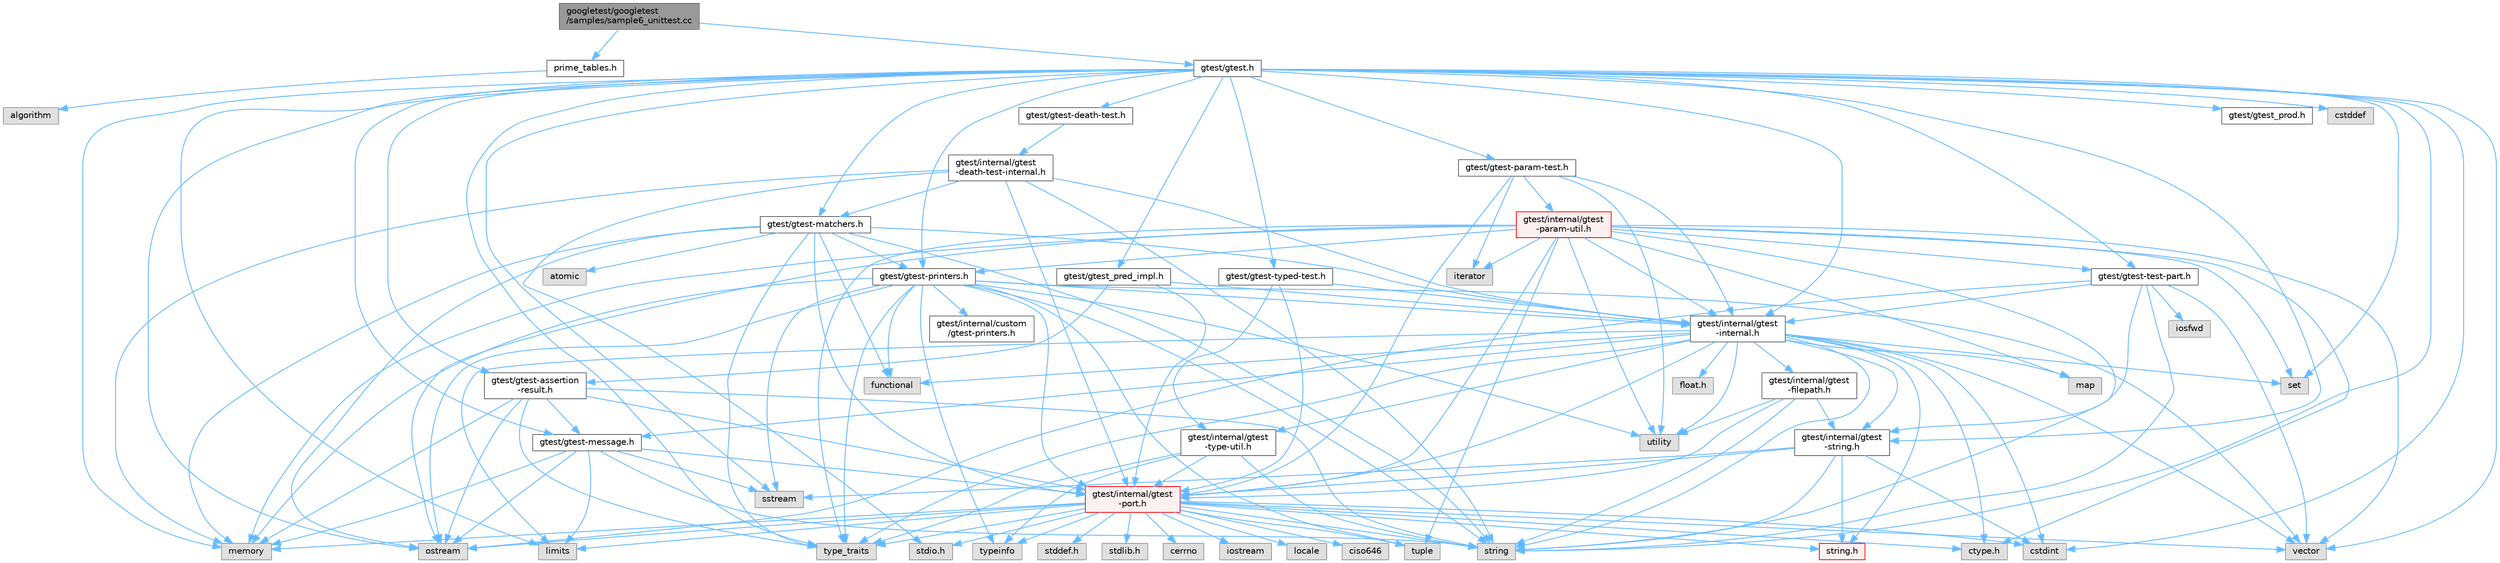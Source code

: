 digraph "googletest/googletest/samples/sample6_unittest.cc"
{
 // LATEX_PDF_SIZE
  bgcolor="transparent";
  edge [fontname=Helvetica,fontsize=10,labelfontname=Helvetica,labelfontsize=10];
  node [fontname=Helvetica,fontsize=10,shape=box,height=0.2,width=0.4];
  Node1 [id="Node000001",label="googletest/googletest\l/samples/sample6_unittest.cc",height=0.2,width=0.4,color="gray40", fillcolor="grey60", style="filled", fontcolor="black",tooltip=" "];
  Node1 -> Node2 [id="edge147_Node000001_Node000002",color="steelblue1",style="solid",tooltip=" "];
  Node2 [id="Node000002",label="prime_tables.h",height=0.2,width=0.4,color="grey40", fillcolor="white", style="filled",URL="$prime__tables_8h.html",tooltip=" "];
  Node2 -> Node3 [id="edge148_Node000002_Node000003",color="steelblue1",style="solid",tooltip=" "];
  Node3 [id="Node000003",label="algorithm",height=0.2,width=0.4,color="grey60", fillcolor="#E0E0E0", style="filled",tooltip=" "];
  Node1 -> Node4 [id="edge149_Node000001_Node000004",color="steelblue1",style="solid",tooltip=" "];
  Node4 [id="Node000004",label="gtest/gtest.h",height=0.2,width=0.4,color="grey40", fillcolor="white", style="filled",URL="$gtest_8h.html",tooltip=" "];
  Node4 -> Node5 [id="edge150_Node000004_Node000005",color="steelblue1",style="solid",tooltip=" "];
  Node5 [id="Node000005",label="cstddef",height=0.2,width=0.4,color="grey60", fillcolor="#E0E0E0", style="filled",tooltip=" "];
  Node4 -> Node6 [id="edge151_Node000004_Node000006",color="steelblue1",style="solid",tooltip=" "];
  Node6 [id="Node000006",label="cstdint",height=0.2,width=0.4,color="grey60", fillcolor="#E0E0E0", style="filled",tooltip=" "];
  Node4 -> Node7 [id="edge152_Node000004_Node000007",color="steelblue1",style="solid",tooltip=" "];
  Node7 [id="Node000007",label="limits",height=0.2,width=0.4,color="grey60", fillcolor="#E0E0E0", style="filled",tooltip=" "];
  Node4 -> Node8 [id="edge153_Node000004_Node000008",color="steelblue1",style="solid",tooltip=" "];
  Node8 [id="Node000008",label="memory",height=0.2,width=0.4,color="grey60", fillcolor="#E0E0E0", style="filled",tooltip=" "];
  Node4 -> Node9 [id="edge154_Node000004_Node000009",color="steelblue1",style="solid",tooltip=" "];
  Node9 [id="Node000009",label="ostream",height=0.2,width=0.4,color="grey60", fillcolor="#E0E0E0", style="filled",tooltip=" "];
  Node4 -> Node10 [id="edge155_Node000004_Node000010",color="steelblue1",style="solid",tooltip=" "];
  Node10 [id="Node000010",label="set",height=0.2,width=0.4,color="grey60", fillcolor="#E0E0E0", style="filled",tooltip=" "];
  Node4 -> Node11 [id="edge156_Node000004_Node000011",color="steelblue1",style="solid",tooltip=" "];
  Node11 [id="Node000011",label="sstream",height=0.2,width=0.4,color="grey60", fillcolor="#E0E0E0", style="filled",tooltip=" "];
  Node4 -> Node12 [id="edge157_Node000004_Node000012",color="steelblue1",style="solid",tooltip=" "];
  Node12 [id="Node000012",label="string",height=0.2,width=0.4,color="grey60", fillcolor="#E0E0E0", style="filled",tooltip=" "];
  Node4 -> Node13 [id="edge158_Node000004_Node000013",color="steelblue1",style="solid",tooltip=" "];
  Node13 [id="Node000013",label="type_traits",height=0.2,width=0.4,color="grey60", fillcolor="#E0E0E0", style="filled",tooltip=" "];
  Node4 -> Node14 [id="edge159_Node000004_Node000014",color="steelblue1",style="solid",tooltip=" "];
  Node14 [id="Node000014",label="vector",height=0.2,width=0.4,color="grey60", fillcolor="#E0E0E0", style="filled",tooltip=" "];
  Node4 -> Node15 [id="edge160_Node000004_Node000015",color="steelblue1",style="solid",tooltip=" "];
  Node15 [id="Node000015",label="gtest/gtest-assertion\l-result.h",height=0.2,width=0.4,color="grey40", fillcolor="white", style="filled",URL="$gtest-assertion-result_8h.html",tooltip=" "];
  Node15 -> Node8 [id="edge161_Node000015_Node000008",color="steelblue1",style="solid",tooltip=" "];
  Node15 -> Node9 [id="edge162_Node000015_Node000009",color="steelblue1",style="solid",tooltip=" "];
  Node15 -> Node12 [id="edge163_Node000015_Node000012",color="steelblue1",style="solid",tooltip=" "];
  Node15 -> Node13 [id="edge164_Node000015_Node000013",color="steelblue1",style="solid",tooltip=" "];
  Node15 -> Node16 [id="edge165_Node000015_Node000016",color="steelblue1",style="solid",tooltip=" "];
  Node16 [id="Node000016",label="gtest/gtest-message.h",height=0.2,width=0.4,color="grey40", fillcolor="white", style="filled",URL="$gtest-message_8h.html",tooltip=" "];
  Node16 -> Node7 [id="edge166_Node000016_Node000007",color="steelblue1",style="solid",tooltip=" "];
  Node16 -> Node8 [id="edge167_Node000016_Node000008",color="steelblue1",style="solid",tooltip=" "];
  Node16 -> Node9 [id="edge168_Node000016_Node000009",color="steelblue1",style="solid",tooltip=" "];
  Node16 -> Node11 [id="edge169_Node000016_Node000011",color="steelblue1",style="solid",tooltip=" "];
  Node16 -> Node12 [id="edge170_Node000016_Node000012",color="steelblue1",style="solid",tooltip=" "];
  Node16 -> Node17 [id="edge171_Node000016_Node000017",color="steelblue1",style="solid",tooltip=" "];
  Node17 [id="Node000017",label="gtest/internal/gtest\l-port.h",height=0.2,width=0.4,color="red", fillcolor="#FFF0F0", style="filled",URL="$gtest-port_8h.html",tooltip=" "];
  Node17 -> Node18 [id="edge172_Node000017_Node000018",color="steelblue1",style="solid",tooltip=" "];
  Node18 [id="Node000018",label="ciso646",height=0.2,width=0.4,color="grey60", fillcolor="#E0E0E0", style="filled",tooltip=" "];
  Node17 -> Node19 [id="edge173_Node000017_Node000019",color="steelblue1",style="solid",tooltip=" "];
  Node19 [id="Node000019",label="ctype.h",height=0.2,width=0.4,color="grey60", fillcolor="#E0E0E0", style="filled",tooltip=" "];
  Node17 -> Node20 [id="edge174_Node000017_Node000020",color="steelblue1",style="solid",tooltip=" "];
  Node20 [id="Node000020",label="stddef.h",height=0.2,width=0.4,color="grey60", fillcolor="#E0E0E0", style="filled",tooltip=" "];
  Node17 -> Node21 [id="edge175_Node000017_Node000021",color="steelblue1",style="solid",tooltip=" "];
  Node21 [id="Node000021",label="stdio.h",height=0.2,width=0.4,color="grey60", fillcolor="#E0E0E0", style="filled",tooltip=" "];
  Node17 -> Node22 [id="edge176_Node000017_Node000022",color="steelblue1",style="solid",tooltip=" "];
  Node22 [id="Node000022",label="stdlib.h",height=0.2,width=0.4,color="grey60", fillcolor="#E0E0E0", style="filled",tooltip=" "];
  Node17 -> Node23 [id="edge177_Node000017_Node000023",color="steelblue1",style="solid",tooltip=" "];
  Node23 [id="Node000023",label="string.h",height=0.2,width=0.4,color="red", fillcolor="#FFF0F0", style="filled",URL="$string_8h.html",tooltip=" "];
  Node17 -> Node33 [id="edge178_Node000017_Node000033",color="steelblue1",style="solid",tooltip=" "];
  Node33 [id="Node000033",label="cerrno",height=0.2,width=0.4,color="grey60", fillcolor="#E0E0E0", style="filled",tooltip=" "];
  Node17 -> Node6 [id="edge179_Node000017_Node000006",color="steelblue1",style="solid",tooltip=" "];
  Node17 -> Node34 [id="edge180_Node000017_Node000034",color="steelblue1",style="solid",tooltip=" "];
  Node34 [id="Node000034",label="iostream",height=0.2,width=0.4,color="grey60", fillcolor="#E0E0E0", style="filled",tooltip=" "];
  Node17 -> Node7 [id="edge181_Node000017_Node000007",color="steelblue1",style="solid",tooltip=" "];
  Node17 -> Node35 [id="edge182_Node000017_Node000035",color="steelblue1",style="solid",tooltip=" "];
  Node35 [id="Node000035",label="locale",height=0.2,width=0.4,color="grey60", fillcolor="#E0E0E0", style="filled",tooltip=" "];
  Node17 -> Node8 [id="edge183_Node000017_Node000008",color="steelblue1",style="solid",tooltip=" "];
  Node17 -> Node9 [id="edge184_Node000017_Node000009",color="steelblue1",style="solid",tooltip=" "];
  Node17 -> Node12 [id="edge185_Node000017_Node000012",color="steelblue1",style="solid",tooltip=" "];
  Node17 -> Node36 [id="edge186_Node000017_Node000036",color="steelblue1",style="solid",tooltip=" "];
  Node36 [id="Node000036",label="tuple",height=0.2,width=0.4,color="grey60", fillcolor="#E0E0E0", style="filled",tooltip=" "];
  Node17 -> Node13 [id="edge187_Node000017_Node000013",color="steelblue1",style="solid",tooltip=" "];
  Node17 -> Node14 [id="edge188_Node000017_Node000014",color="steelblue1",style="solid",tooltip=" "];
  Node17 -> Node44 [id="edge189_Node000017_Node000044",color="steelblue1",style="solid",tooltip=" "];
  Node44 [id="Node000044",label="typeinfo",height=0.2,width=0.4,color="grey60", fillcolor="#E0E0E0", style="filled",tooltip=" "];
  Node15 -> Node17 [id="edge190_Node000015_Node000017",color="steelblue1",style="solid",tooltip=" "];
  Node4 -> Node45 [id="edge191_Node000004_Node000045",color="steelblue1",style="solid",tooltip=" "];
  Node45 [id="Node000045",label="gtest/gtest-death-test.h",height=0.2,width=0.4,color="grey40", fillcolor="white", style="filled",URL="$gtest-death-test_8h.html",tooltip=" "];
  Node45 -> Node46 [id="edge192_Node000045_Node000046",color="steelblue1",style="solid",tooltip=" "];
  Node46 [id="Node000046",label="gtest/internal/gtest\l-death-test-internal.h",height=0.2,width=0.4,color="grey40", fillcolor="white", style="filled",URL="$gtest-death-test-internal_8h.html",tooltip=" "];
  Node46 -> Node21 [id="edge193_Node000046_Node000021",color="steelblue1",style="solid",tooltip=" "];
  Node46 -> Node8 [id="edge194_Node000046_Node000008",color="steelblue1",style="solid",tooltip=" "];
  Node46 -> Node12 [id="edge195_Node000046_Node000012",color="steelblue1",style="solid",tooltip=" "];
  Node46 -> Node47 [id="edge196_Node000046_Node000047",color="steelblue1",style="solid",tooltip=" "];
  Node47 [id="Node000047",label="gtest/gtest-matchers.h",height=0.2,width=0.4,color="grey40", fillcolor="white", style="filled",URL="$gtest-matchers_8h.html",tooltip=" "];
  Node47 -> Node48 [id="edge197_Node000047_Node000048",color="steelblue1",style="solid",tooltip=" "];
  Node48 [id="Node000048",label="atomic",height=0.2,width=0.4,color="grey60", fillcolor="#E0E0E0", style="filled",tooltip=" "];
  Node47 -> Node49 [id="edge198_Node000047_Node000049",color="steelblue1",style="solid",tooltip=" "];
  Node49 [id="Node000049",label="functional",height=0.2,width=0.4,color="grey60", fillcolor="#E0E0E0", style="filled",tooltip=" "];
  Node47 -> Node8 [id="edge199_Node000047_Node000008",color="steelblue1",style="solid",tooltip=" "];
  Node47 -> Node9 [id="edge200_Node000047_Node000009",color="steelblue1",style="solid",tooltip=" "];
  Node47 -> Node12 [id="edge201_Node000047_Node000012",color="steelblue1",style="solid",tooltip=" "];
  Node47 -> Node13 [id="edge202_Node000047_Node000013",color="steelblue1",style="solid",tooltip=" "];
  Node47 -> Node50 [id="edge203_Node000047_Node000050",color="steelblue1",style="solid",tooltip=" "];
  Node50 [id="Node000050",label="gtest/gtest-printers.h",height=0.2,width=0.4,color="grey40", fillcolor="white", style="filled",URL="$gtest-printers_8h.html",tooltip=" "];
  Node50 -> Node49 [id="edge204_Node000050_Node000049",color="steelblue1",style="solid",tooltip=" "];
  Node50 -> Node8 [id="edge205_Node000050_Node000008",color="steelblue1",style="solid",tooltip=" "];
  Node50 -> Node9 [id="edge206_Node000050_Node000009",color="steelblue1",style="solid",tooltip=" "];
  Node50 -> Node11 [id="edge207_Node000050_Node000011",color="steelblue1",style="solid",tooltip=" "];
  Node50 -> Node12 [id="edge208_Node000050_Node000012",color="steelblue1",style="solid",tooltip=" "];
  Node50 -> Node36 [id="edge209_Node000050_Node000036",color="steelblue1",style="solid",tooltip=" "];
  Node50 -> Node13 [id="edge210_Node000050_Node000013",color="steelblue1",style="solid",tooltip=" "];
  Node50 -> Node44 [id="edge211_Node000050_Node000044",color="steelblue1",style="solid",tooltip=" "];
  Node50 -> Node28 [id="edge212_Node000050_Node000028",color="steelblue1",style="solid",tooltip=" "];
  Node28 [id="Node000028",label="utility",height=0.2,width=0.4,color="grey60", fillcolor="#E0E0E0", style="filled",tooltip=" "];
  Node50 -> Node14 [id="edge213_Node000050_Node000014",color="steelblue1",style="solid",tooltip=" "];
  Node50 -> Node51 [id="edge214_Node000050_Node000051",color="steelblue1",style="solid",tooltip=" "];
  Node51 [id="Node000051",label="gtest/internal/gtest\l-internal.h",height=0.2,width=0.4,color="grey40", fillcolor="white", style="filled",URL="$gtest-internal_8h.html",tooltip=" "];
  Node51 -> Node17 [id="edge215_Node000051_Node000017",color="steelblue1",style="solid",tooltip=" "];
  Node51 -> Node19 [id="edge216_Node000051_Node000019",color="steelblue1",style="solid",tooltip=" "];
  Node51 -> Node52 [id="edge217_Node000051_Node000052",color="steelblue1",style="solid",tooltip=" "];
  Node52 [id="Node000052",label="float.h",height=0.2,width=0.4,color="grey60", fillcolor="#E0E0E0", style="filled",tooltip=" "];
  Node51 -> Node23 [id="edge218_Node000051_Node000023",color="steelblue1",style="solid",tooltip=" "];
  Node51 -> Node6 [id="edge219_Node000051_Node000006",color="steelblue1",style="solid",tooltip=" "];
  Node51 -> Node49 [id="edge220_Node000051_Node000049",color="steelblue1",style="solid",tooltip=" "];
  Node51 -> Node7 [id="edge221_Node000051_Node000007",color="steelblue1",style="solid",tooltip=" "];
  Node51 -> Node53 [id="edge222_Node000051_Node000053",color="steelblue1",style="solid",tooltip=" "];
  Node53 [id="Node000053",label="map",height=0.2,width=0.4,color="grey60", fillcolor="#E0E0E0", style="filled",tooltip=" "];
  Node51 -> Node10 [id="edge223_Node000051_Node000010",color="steelblue1",style="solid",tooltip=" "];
  Node51 -> Node12 [id="edge224_Node000051_Node000012",color="steelblue1",style="solid",tooltip=" "];
  Node51 -> Node13 [id="edge225_Node000051_Node000013",color="steelblue1",style="solid",tooltip=" "];
  Node51 -> Node28 [id="edge226_Node000051_Node000028",color="steelblue1",style="solid",tooltip=" "];
  Node51 -> Node14 [id="edge227_Node000051_Node000014",color="steelblue1",style="solid",tooltip=" "];
  Node51 -> Node16 [id="edge228_Node000051_Node000016",color="steelblue1",style="solid",tooltip=" "];
  Node51 -> Node54 [id="edge229_Node000051_Node000054",color="steelblue1",style="solid",tooltip=" "];
  Node54 [id="Node000054",label="gtest/internal/gtest\l-filepath.h",height=0.2,width=0.4,color="grey40", fillcolor="white", style="filled",URL="$gtest-filepath_8h.html",tooltip=" "];
  Node54 -> Node12 [id="edge230_Node000054_Node000012",color="steelblue1",style="solid",tooltip=" "];
  Node54 -> Node28 [id="edge231_Node000054_Node000028",color="steelblue1",style="solid",tooltip=" "];
  Node54 -> Node17 [id="edge232_Node000054_Node000017",color="steelblue1",style="solid",tooltip=" "];
  Node54 -> Node55 [id="edge233_Node000054_Node000055",color="steelblue1",style="solid",tooltip=" "];
  Node55 [id="Node000055",label="gtest/internal/gtest\l-string.h",height=0.2,width=0.4,color="grey40", fillcolor="white", style="filled",URL="$gtest-string_8h.html",tooltip=" "];
  Node55 -> Node23 [id="edge234_Node000055_Node000023",color="steelblue1",style="solid",tooltip=" "];
  Node55 -> Node6 [id="edge235_Node000055_Node000006",color="steelblue1",style="solid",tooltip=" "];
  Node55 -> Node11 [id="edge236_Node000055_Node000011",color="steelblue1",style="solid",tooltip=" "];
  Node55 -> Node12 [id="edge237_Node000055_Node000012",color="steelblue1",style="solid",tooltip=" "];
  Node55 -> Node17 [id="edge238_Node000055_Node000017",color="steelblue1",style="solid",tooltip=" "];
  Node51 -> Node55 [id="edge239_Node000051_Node000055",color="steelblue1",style="solid",tooltip=" "];
  Node51 -> Node56 [id="edge240_Node000051_Node000056",color="steelblue1",style="solid",tooltip=" "];
  Node56 [id="Node000056",label="gtest/internal/gtest\l-type-util.h",height=0.2,width=0.4,color="grey40", fillcolor="white", style="filled",URL="$gtest-type-util_8h.html",tooltip=" "];
  Node56 -> Node12 [id="edge241_Node000056_Node000012",color="steelblue1",style="solid",tooltip=" "];
  Node56 -> Node13 [id="edge242_Node000056_Node000013",color="steelblue1",style="solid",tooltip=" "];
  Node56 -> Node44 [id="edge243_Node000056_Node000044",color="steelblue1",style="solid",tooltip=" "];
  Node56 -> Node17 [id="edge244_Node000056_Node000017",color="steelblue1",style="solid",tooltip=" "];
  Node50 -> Node17 [id="edge245_Node000050_Node000017",color="steelblue1",style="solid",tooltip=" "];
  Node50 -> Node57 [id="edge246_Node000050_Node000057",color="steelblue1",style="solid",tooltip=" "];
  Node57 [id="Node000057",label="gtest/internal/custom\l/gtest-printers.h",height=0.2,width=0.4,color="grey40", fillcolor="white", style="filled",URL="$internal_2custom_2gtest-printers_8h.html",tooltip=" "];
  Node47 -> Node51 [id="edge247_Node000047_Node000051",color="steelblue1",style="solid",tooltip=" "];
  Node47 -> Node17 [id="edge248_Node000047_Node000017",color="steelblue1",style="solid",tooltip=" "];
  Node46 -> Node51 [id="edge249_Node000046_Node000051",color="steelblue1",style="solid",tooltip=" "];
  Node46 -> Node17 [id="edge250_Node000046_Node000017",color="steelblue1",style="solid",tooltip=" "];
  Node4 -> Node47 [id="edge251_Node000004_Node000047",color="steelblue1",style="solid",tooltip=" "];
  Node4 -> Node16 [id="edge252_Node000004_Node000016",color="steelblue1",style="solid",tooltip=" "];
  Node4 -> Node58 [id="edge253_Node000004_Node000058",color="steelblue1",style="solid",tooltip=" "];
  Node58 [id="Node000058",label="gtest/gtest-param-test.h",height=0.2,width=0.4,color="grey40", fillcolor="white", style="filled",URL="$gtest-param-test_8h.html",tooltip=" "];
  Node58 -> Node29 [id="edge254_Node000058_Node000029",color="steelblue1",style="solid",tooltip=" "];
  Node29 [id="Node000029",label="iterator",height=0.2,width=0.4,color="grey60", fillcolor="#E0E0E0", style="filled",tooltip=" "];
  Node58 -> Node28 [id="edge255_Node000058_Node000028",color="steelblue1",style="solid",tooltip=" "];
  Node58 -> Node51 [id="edge256_Node000058_Node000051",color="steelblue1",style="solid",tooltip=" "];
  Node58 -> Node59 [id="edge257_Node000058_Node000059",color="steelblue1",style="solid",tooltip=" "];
  Node59 [id="Node000059",label="gtest/internal/gtest\l-param-util.h",height=0.2,width=0.4,color="red", fillcolor="#FFF0F0", style="filled",URL="$gtest-param-util_8h.html",tooltip=" "];
  Node59 -> Node19 [id="edge258_Node000059_Node000019",color="steelblue1",style="solid",tooltip=" "];
  Node59 -> Node29 [id="edge259_Node000059_Node000029",color="steelblue1",style="solid",tooltip=" "];
  Node59 -> Node53 [id="edge260_Node000059_Node000053",color="steelblue1",style="solid",tooltip=" "];
  Node59 -> Node8 [id="edge261_Node000059_Node000008",color="steelblue1",style="solid",tooltip=" "];
  Node59 -> Node9 [id="edge262_Node000059_Node000009",color="steelblue1",style="solid",tooltip=" "];
  Node59 -> Node10 [id="edge263_Node000059_Node000010",color="steelblue1",style="solid",tooltip=" "];
  Node59 -> Node12 [id="edge264_Node000059_Node000012",color="steelblue1",style="solid",tooltip=" "];
  Node59 -> Node36 [id="edge265_Node000059_Node000036",color="steelblue1",style="solid",tooltip=" "];
  Node59 -> Node13 [id="edge266_Node000059_Node000013",color="steelblue1",style="solid",tooltip=" "];
  Node59 -> Node28 [id="edge267_Node000059_Node000028",color="steelblue1",style="solid",tooltip=" "];
  Node59 -> Node14 [id="edge268_Node000059_Node000014",color="steelblue1",style="solid",tooltip=" "];
  Node59 -> Node50 [id="edge269_Node000059_Node000050",color="steelblue1",style="solid",tooltip=" "];
  Node59 -> Node62 [id="edge270_Node000059_Node000062",color="steelblue1",style="solid",tooltip=" "];
  Node62 [id="Node000062",label="gtest/gtest-test-part.h",height=0.2,width=0.4,color="grey40", fillcolor="white", style="filled",URL="$gtest-test-part_8h.html",tooltip=" "];
  Node62 -> Node63 [id="edge271_Node000062_Node000063",color="steelblue1",style="solid",tooltip=" "];
  Node63 [id="Node000063",label="iosfwd",height=0.2,width=0.4,color="grey60", fillcolor="#E0E0E0", style="filled",tooltip=" "];
  Node62 -> Node9 [id="edge272_Node000062_Node000009",color="steelblue1",style="solid",tooltip=" "];
  Node62 -> Node12 [id="edge273_Node000062_Node000012",color="steelblue1",style="solid",tooltip=" "];
  Node62 -> Node14 [id="edge274_Node000062_Node000014",color="steelblue1",style="solid",tooltip=" "];
  Node62 -> Node51 [id="edge275_Node000062_Node000051",color="steelblue1",style="solid",tooltip=" "];
  Node62 -> Node55 [id="edge276_Node000062_Node000055",color="steelblue1",style="solid",tooltip=" "];
  Node59 -> Node51 [id="edge277_Node000059_Node000051",color="steelblue1",style="solid",tooltip=" "];
  Node59 -> Node17 [id="edge278_Node000059_Node000017",color="steelblue1",style="solid",tooltip=" "];
  Node58 -> Node17 [id="edge279_Node000058_Node000017",color="steelblue1",style="solid",tooltip=" "];
  Node4 -> Node50 [id="edge280_Node000004_Node000050",color="steelblue1",style="solid",tooltip=" "];
  Node4 -> Node62 [id="edge281_Node000004_Node000062",color="steelblue1",style="solid",tooltip=" "];
  Node4 -> Node64 [id="edge282_Node000004_Node000064",color="steelblue1",style="solid",tooltip=" "];
  Node64 [id="Node000064",label="gtest/gtest-typed-test.h",height=0.2,width=0.4,color="grey40", fillcolor="white", style="filled",URL="$gtest-typed-test_8h.html",tooltip=" "];
  Node64 -> Node51 [id="edge283_Node000064_Node000051",color="steelblue1",style="solid",tooltip=" "];
  Node64 -> Node17 [id="edge284_Node000064_Node000017",color="steelblue1",style="solid",tooltip=" "];
  Node64 -> Node56 [id="edge285_Node000064_Node000056",color="steelblue1",style="solid",tooltip=" "];
  Node4 -> Node65 [id="edge286_Node000004_Node000065",color="steelblue1",style="solid",tooltip=" "];
  Node65 [id="Node000065",label="gtest/gtest_pred_impl.h",height=0.2,width=0.4,color="grey40", fillcolor="white", style="filled",URL="$gtest__pred__impl_8h.html",tooltip=" "];
  Node65 -> Node15 [id="edge287_Node000065_Node000015",color="steelblue1",style="solid",tooltip=" "];
  Node65 -> Node51 [id="edge288_Node000065_Node000051",color="steelblue1",style="solid",tooltip=" "];
  Node65 -> Node17 [id="edge289_Node000065_Node000017",color="steelblue1",style="solid",tooltip=" "];
  Node4 -> Node66 [id="edge290_Node000004_Node000066",color="steelblue1",style="solid",tooltip=" "];
  Node66 [id="Node000066",label="gtest/gtest_prod.h",height=0.2,width=0.4,color="grey40", fillcolor="white", style="filled",URL="$gtest__prod_8h.html",tooltip=" "];
  Node4 -> Node51 [id="edge291_Node000004_Node000051",color="steelblue1",style="solid",tooltip=" "];
  Node4 -> Node55 [id="edge292_Node000004_Node000055",color="steelblue1",style="solid",tooltip=" "];
}
